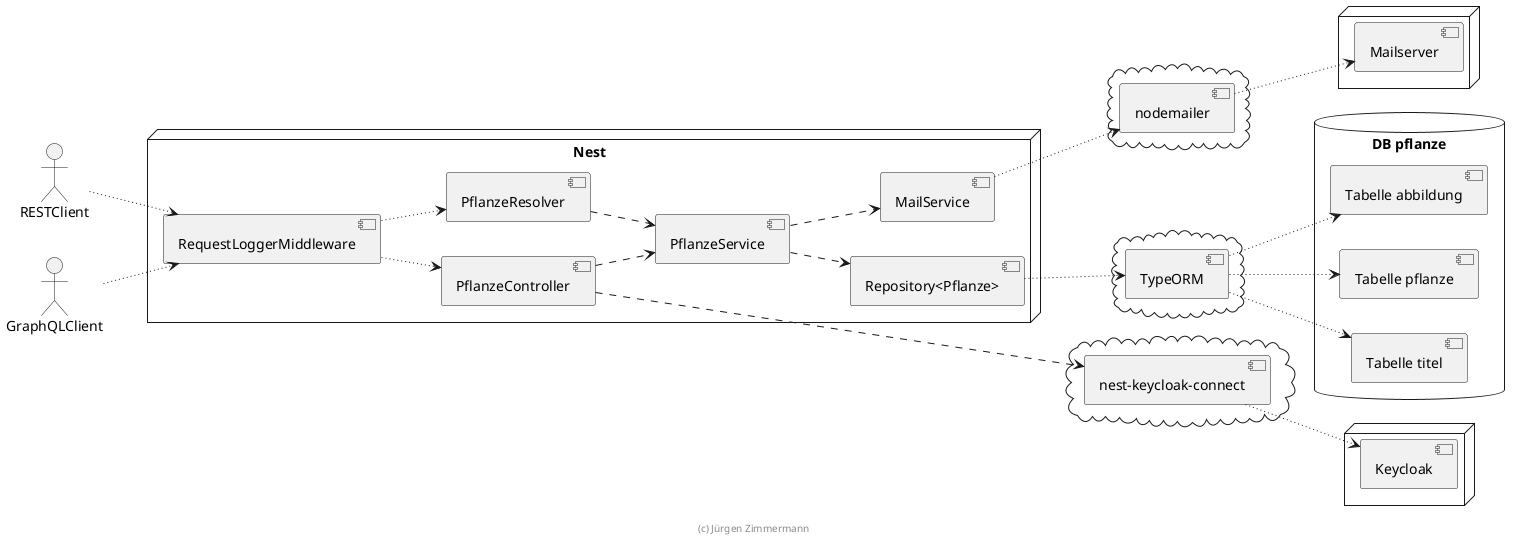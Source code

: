 ' Copyright (C) 2019 - present Juergen Zimmermann, Hochschule Karlsruhe
'
' This program is free software: you can redistribute it and/or modify
' it under the terms of the GNU General Public License as published by
' the Free Software Foundation, either version 3 of the License, or
' (at your option) any later version.
'
' This program is distributed in the hope that it will be useful,
' but WITHOUT ANY WARRANTY; without even the implied warranty of
' MERCHANTABILITY or FITNESS FOR A PARTICULAR PURPOSE.  See the
' GNU General Public License for more details.
'
' You should have received a copy of the GNU General Public License
' along with this program.  If not, see <https://www.gnu.org/licenses/>.

' Preview durch <Alt>d

@startuml Komponenten

left to right direction

actor RESTClient
actor GraphQLClient

node "Nest" {
  [RequestLoggerMiddleware]

  [PflanzeController]
  [PflanzeResolver]

  [PflanzeService]

  [Repository<Pflanze>]

  [MailService]
}


cloud {
    [TypeORM]
}

cloud {
    [nest-keycloak-connect]
}

cloud {
    [nodemailer]
}

database "DB pflanze" {
    [Tabelle pflanze]
    [Tabelle titel]
    [Tabelle abbildung]
}

node {
    [Keycloak]
}

node {
    [Mailserver]
}

RESTClient ~~> [RequestLoggerMiddleware]
GraphQLClient ~~> [RequestLoggerMiddleware]

[RequestLoggerMiddleware] ~~> [PflanzeController]
[RequestLoggerMiddleware] ~~> [PflanzeResolver]

[PflanzeController] ..> [PflanzeService]
[PflanzeResolver] ..> [PflanzeService]
[PflanzeService] ..> [Repository<Pflanze>]

[Repository<Pflanze>] ~~> [TypeORM]
[TypeORM] ~~> [Tabelle pflanze]
[TypeORM] ~~> [Tabelle titel]
[TypeORM] ~~> [Tabelle abbildung]

[PflanzeController] ..> [nest-keycloak-connect]
[nest-keycloak-connect] ~~> [Keycloak]

[PflanzeService] ..> [MailService]
[MailService] ~~> [nodemailer]
[nodemailer] ~~> [Mailserver]

[MailService] ~[hidden]~> [nest-keycloak-connect]

footer (c) Jürgen Zimmermann

@enduml

